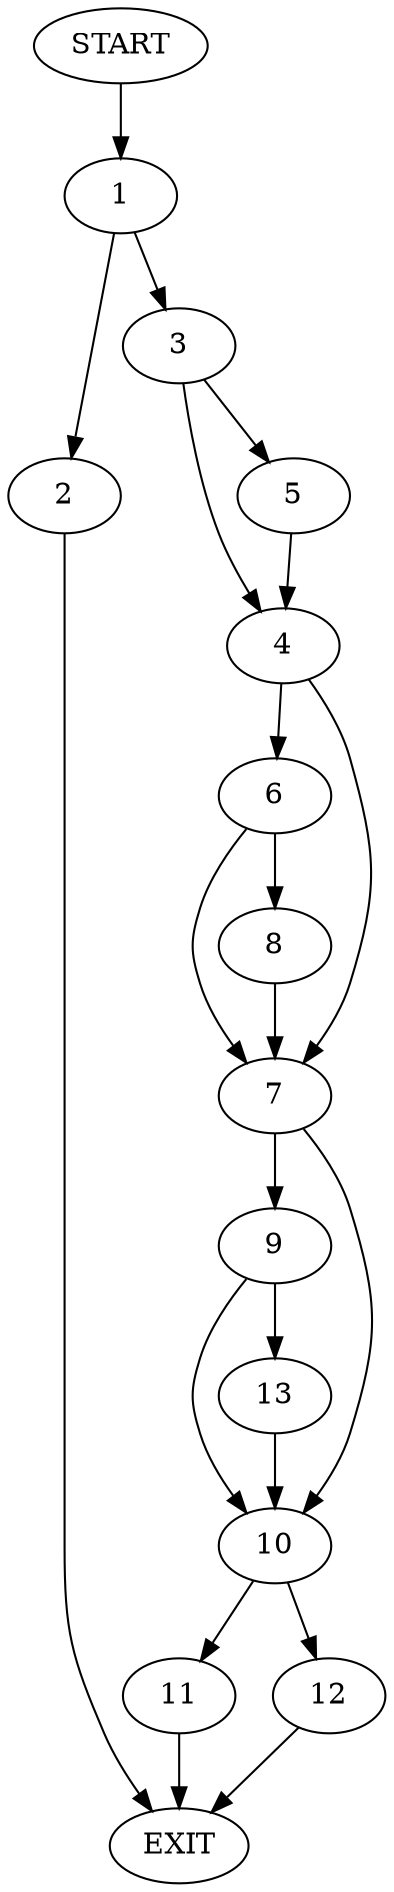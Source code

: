 digraph {
0 [label="START"]
14 [label="EXIT"]
0 -> 1
1 -> 2
1 -> 3
2 -> 14
3 -> 4
3 -> 5
5 -> 4
4 -> 6
4 -> 7
6 -> 8
6 -> 7
7 -> 9
7 -> 10
8 -> 7
10 -> 11
10 -> 12
9 -> 13
9 -> 10
13 -> 10
11 -> 14
12 -> 14
}
